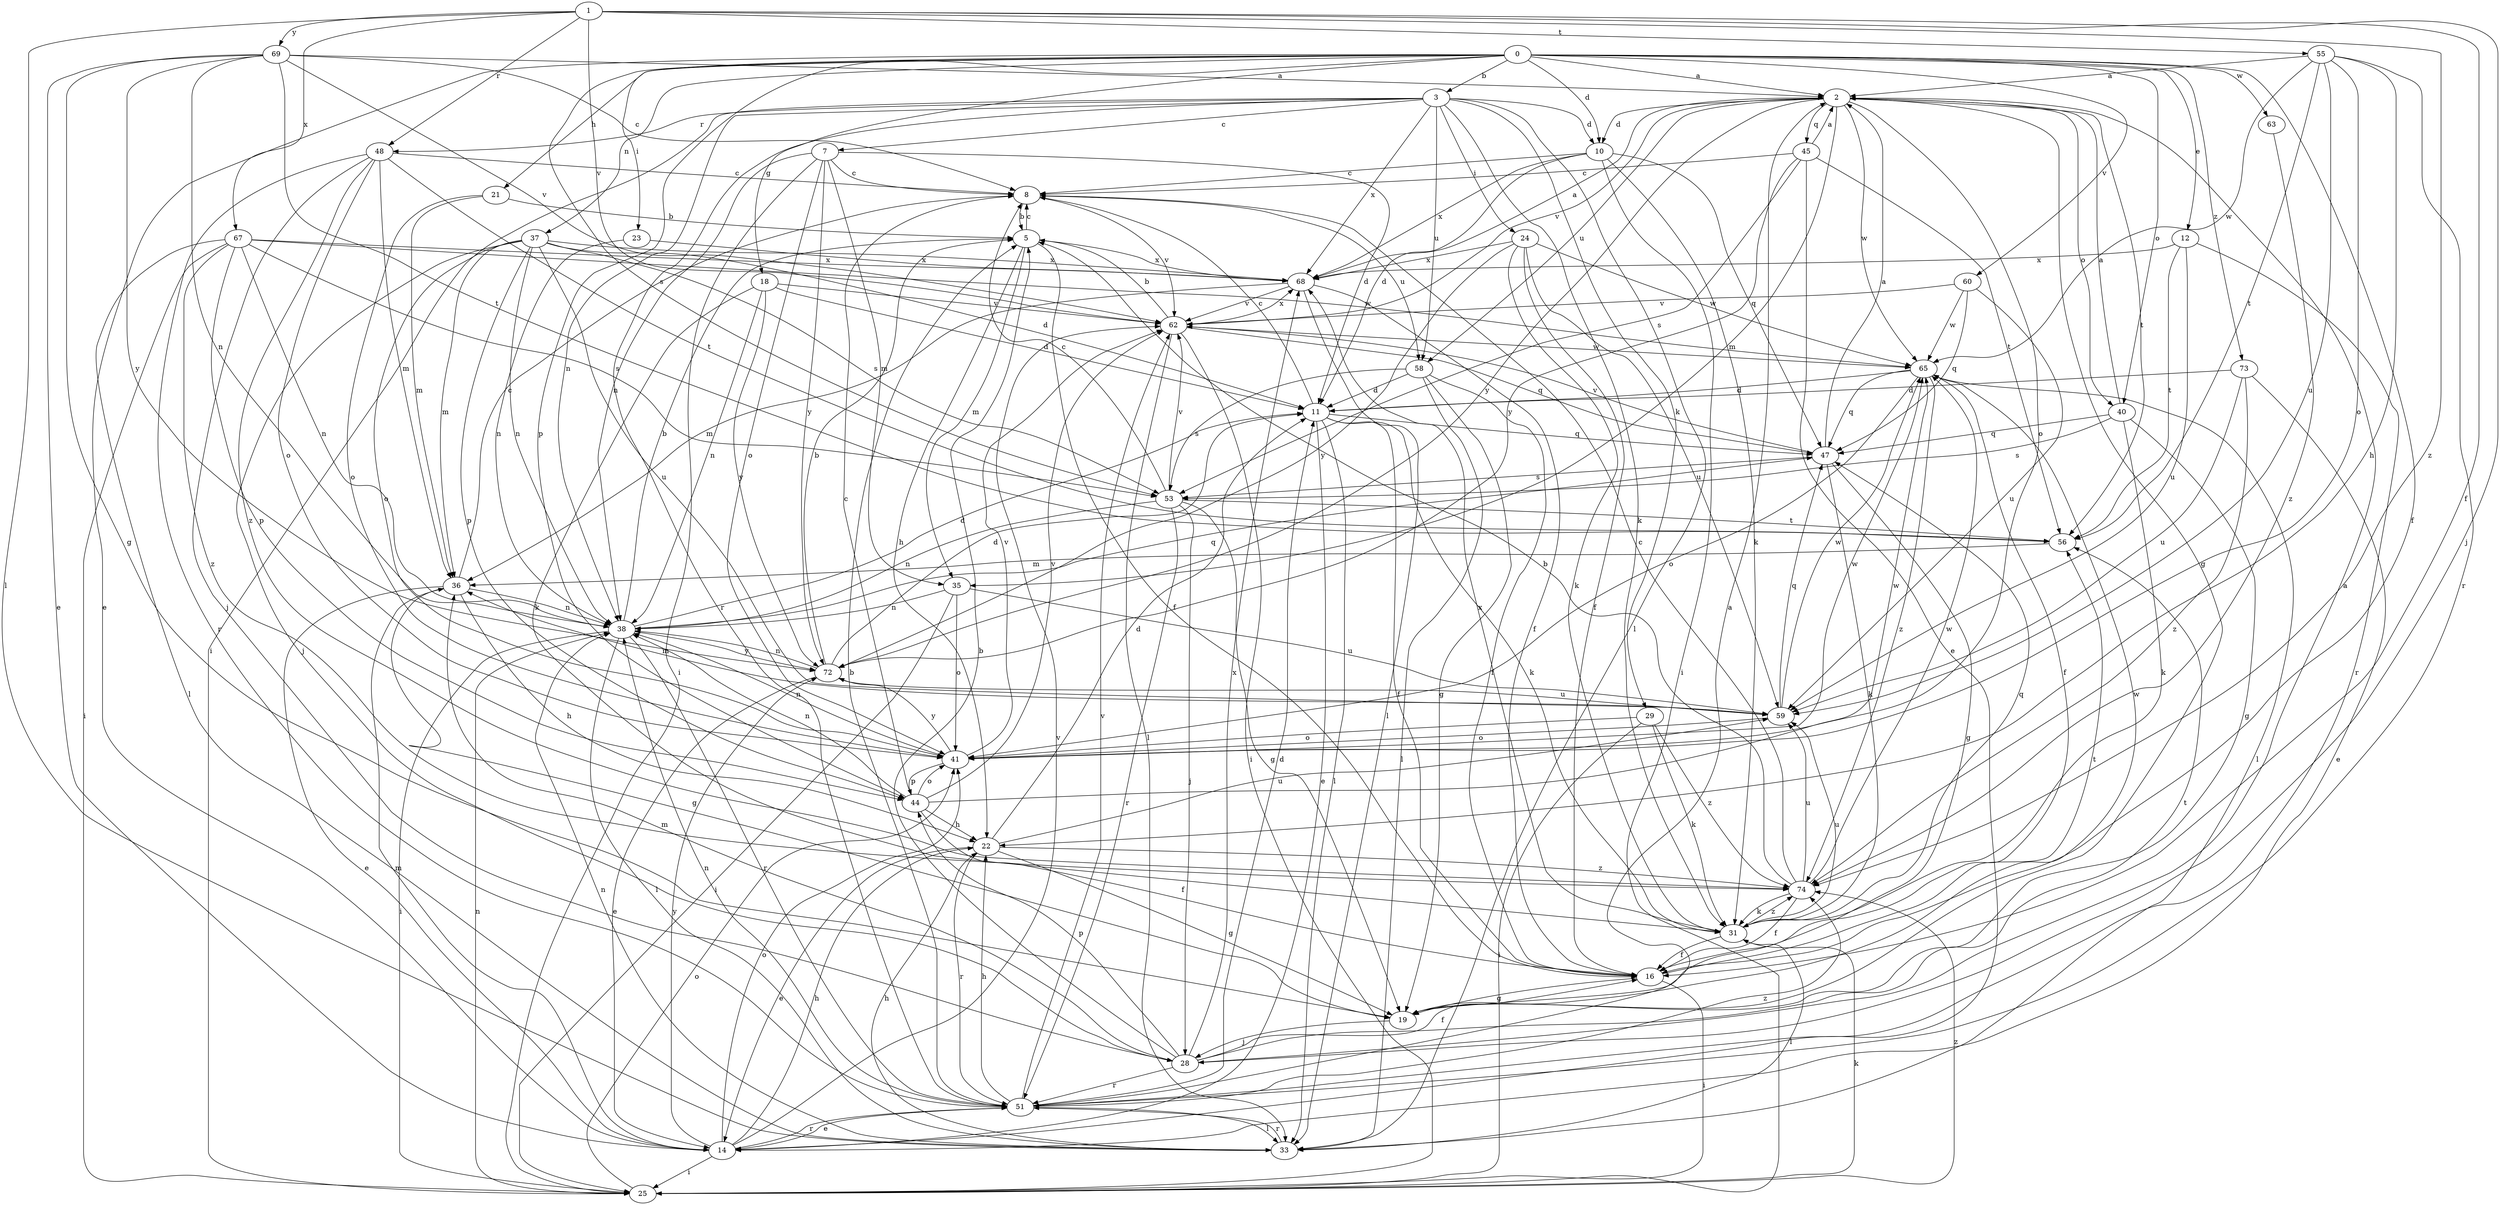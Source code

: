 strict digraph  {
0;
1;
2;
3;
5;
7;
8;
10;
11;
12;
14;
16;
18;
19;
21;
22;
23;
24;
25;
28;
29;
31;
33;
35;
36;
37;
38;
40;
41;
44;
45;
47;
48;
51;
53;
55;
56;
58;
59;
60;
62;
63;
65;
67;
68;
69;
72;
73;
74;
0 -> 2  [label=a];
0 -> 3  [label=b];
0 -> 10  [label=d];
0 -> 12  [label=e];
0 -> 14  [label=e];
0 -> 16  [label=f];
0 -> 18  [label=g];
0 -> 21  [label=h];
0 -> 23  [label=i];
0 -> 37  [label=n];
0 -> 40  [label=o];
0 -> 44  [label=p];
0 -> 53  [label=s];
0 -> 60  [label=v];
0 -> 63  [label=w];
0 -> 73  [label=z];
1 -> 16  [label=f];
1 -> 28  [label=j];
1 -> 33  [label=l];
1 -> 48  [label=r];
1 -> 55  [label=t];
1 -> 62  [label=v];
1 -> 67  [label=x];
1 -> 69  [label=y];
1 -> 74  [label=z];
2 -> 10  [label=d];
2 -> 19  [label=g];
2 -> 35  [label=m];
2 -> 40  [label=o];
2 -> 41  [label=o];
2 -> 45  [label=q];
2 -> 56  [label=t];
2 -> 58  [label=u];
2 -> 62  [label=v];
2 -> 65  [label=w];
2 -> 72  [label=y];
3 -> 7  [label=c];
3 -> 10  [label=d];
3 -> 24  [label=i];
3 -> 25  [label=i];
3 -> 29  [label=k];
3 -> 31  [label=k];
3 -> 33  [label=l];
3 -> 38  [label=n];
3 -> 48  [label=r];
3 -> 51  [label=r];
3 -> 58  [label=u];
3 -> 68  [label=x];
5 -> 8  [label=c];
5 -> 16  [label=f];
5 -> 22  [label=h];
5 -> 35  [label=m];
5 -> 68  [label=x];
7 -> 8  [label=c];
7 -> 11  [label=d];
7 -> 25  [label=i];
7 -> 35  [label=m];
7 -> 38  [label=n];
7 -> 41  [label=o];
7 -> 72  [label=y];
8 -> 5  [label=b];
8 -> 58  [label=u];
8 -> 62  [label=v];
10 -> 8  [label=c];
10 -> 11  [label=d];
10 -> 25  [label=i];
10 -> 31  [label=k];
10 -> 47  [label=q];
10 -> 68  [label=x];
11 -> 8  [label=c];
11 -> 14  [label=e];
11 -> 16  [label=f];
11 -> 31  [label=k];
11 -> 33  [label=l];
11 -> 47  [label=q];
12 -> 51  [label=r];
12 -> 56  [label=t];
12 -> 59  [label=u];
12 -> 68  [label=x];
14 -> 22  [label=h];
14 -> 25  [label=i];
14 -> 36  [label=m];
14 -> 41  [label=o];
14 -> 51  [label=r];
14 -> 62  [label=v];
14 -> 72  [label=y];
16 -> 19  [label=g];
16 -> 25  [label=i];
16 -> 56  [label=t];
18 -> 11  [label=d];
18 -> 31  [label=k];
18 -> 38  [label=n];
18 -> 62  [label=v];
18 -> 72  [label=y];
19 -> 28  [label=j];
19 -> 65  [label=w];
21 -> 5  [label=b];
21 -> 36  [label=m];
21 -> 41  [label=o];
22 -> 11  [label=d];
22 -> 14  [label=e];
22 -> 19  [label=g];
22 -> 51  [label=r];
22 -> 59  [label=u];
22 -> 74  [label=z];
23 -> 38  [label=n];
23 -> 68  [label=x];
24 -> 16  [label=f];
24 -> 31  [label=k];
24 -> 59  [label=u];
24 -> 65  [label=w];
24 -> 68  [label=x];
24 -> 72  [label=y];
25 -> 31  [label=k];
25 -> 38  [label=n];
25 -> 41  [label=o];
25 -> 74  [label=z];
28 -> 2  [label=a];
28 -> 5  [label=b];
28 -> 16  [label=f];
28 -> 36  [label=m];
28 -> 44  [label=p];
28 -> 51  [label=r];
28 -> 56  [label=t];
28 -> 68  [label=x];
29 -> 25  [label=i];
29 -> 31  [label=k];
29 -> 41  [label=o];
29 -> 74  [label=z];
31 -> 16  [label=f];
31 -> 33  [label=l];
31 -> 47  [label=q];
31 -> 59  [label=u];
31 -> 68  [label=x];
31 -> 74  [label=z];
33 -> 22  [label=h];
33 -> 38  [label=n];
33 -> 51  [label=r];
35 -> 25  [label=i];
35 -> 38  [label=n];
35 -> 41  [label=o];
35 -> 59  [label=u];
36 -> 8  [label=c];
36 -> 14  [label=e];
36 -> 19  [label=g];
36 -> 22  [label=h];
36 -> 38  [label=n];
37 -> 11  [label=d];
37 -> 28  [label=j];
37 -> 36  [label=m];
37 -> 38  [label=n];
37 -> 41  [label=o];
37 -> 44  [label=p];
37 -> 53  [label=s];
37 -> 59  [label=u];
37 -> 68  [label=x];
38 -> 5  [label=b];
38 -> 11  [label=d];
38 -> 25  [label=i];
38 -> 33  [label=l];
38 -> 47  [label=q];
38 -> 51  [label=r];
38 -> 72  [label=y];
40 -> 2  [label=a];
40 -> 19  [label=g];
40 -> 31  [label=k];
40 -> 47  [label=q];
40 -> 53  [label=s];
41 -> 38  [label=n];
41 -> 44  [label=p];
41 -> 62  [label=v];
41 -> 65  [label=w];
41 -> 72  [label=y];
44 -> 8  [label=c];
44 -> 16  [label=f];
44 -> 22  [label=h];
44 -> 38  [label=n];
44 -> 41  [label=o];
44 -> 62  [label=v];
44 -> 65  [label=w];
45 -> 2  [label=a];
45 -> 8  [label=c];
45 -> 14  [label=e];
45 -> 53  [label=s];
45 -> 56  [label=t];
45 -> 72  [label=y];
47 -> 2  [label=a];
47 -> 19  [label=g];
47 -> 31  [label=k];
47 -> 53  [label=s];
47 -> 62  [label=v];
48 -> 8  [label=c];
48 -> 28  [label=j];
48 -> 36  [label=m];
48 -> 41  [label=o];
48 -> 51  [label=r];
48 -> 56  [label=t];
48 -> 74  [label=z];
51 -> 2  [label=a];
51 -> 5  [label=b];
51 -> 11  [label=d];
51 -> 14  [label=e];
51 -> 22  [label=h];
51 -> 33  [label=l];
51 -> 38  [label=n];
51 -> 62  [label=v];
51 -> 74  [label=z];
53 -> 8  [label=c];
53 -> 19  [label=g];
53 -> 28  [label=j];
53 -> 38  [label=n];
53 -> 51  [label=r];
53 -> 56  [label=t];
53 -> 62  [label=v];
55 -> 2  [label=a];
55 -> 22  [label=h];
55 -> 41  [label=o];
55 -> 51  [label=r];
55 -> 56  [label=t];
55 -> 59  [label=u];
55 -> 65  [label=w];
56 -> 36  [label=m];
58 -> 11  [label=d];
58 -> 16  [label=f];
58 -> 19  [label=g];
58 -> 33  [label=l];
58 -> 53  [label=s];
59 -> 36  [label=m];
59 -> 41  [label=o];
59 -> 47  [label=q];
59 -> 65  [label=w];
60 -> 47  [label=q];
60 -> 59  [label=u];
60 -> 62  [label=v];
60 -> 65  [label=w];
62 -> 5  [label=b];
62 -> 25  [label=i];
62 -> 33  [label=l];
62 -> 47  [label=q];
62 -> 65  [label=w];
62 -> 68  [label=x];
63 -> 74  [label=z];
65 -> 11  [label=d];
65 -> 16  [label=f];
65 -> 33  [label=l];
65 -> 41  [label=o];
65 -> 47  [label=q];
65 -> 74  [label=z];
67 -> 25  [label=i];
67 -> 33  [label=l];
67 -> 38  [label=n];
67 -> 44  [label=p];
67 -> 53  [label=s];
67 -> 65  [label=w];
67 -> 68  [label=x];
67 -> 74  [label=z];
68 -> 2  [label=a];
68 -> 16  [label=f];
68 -> 33  [label=l];
68 -> 36  [label=m];
68 -> 62  [label=v];
69 -> 2  [label=a];
69 -> 8  [label=c];
69 -> 14  [label=e];
69 -> 19  [label=g];
69 -> 38  [label=n];
69 -> 56  [label=t];
69 -> 62  [label=v];
69 -> 72  [label=y];
72 -> 5  [label=b];
72 -> 11  [label=d];
72 -> 14  [label=e];
72 -> 38  [label=n];
72 -> 59  [label=u];
73 -> 11  [label=d];
73 -> 14  [label=e];
73 -> 59  [label=u];
73 -> 74  [label=z];
74 -> 5  [label=b];
74 -> 8  [label=c];
74 -> 16  [label=f];
74 -> 31  [label=k];
74 -> 59  [label=u];
74 -> 65  [label=w];
}
